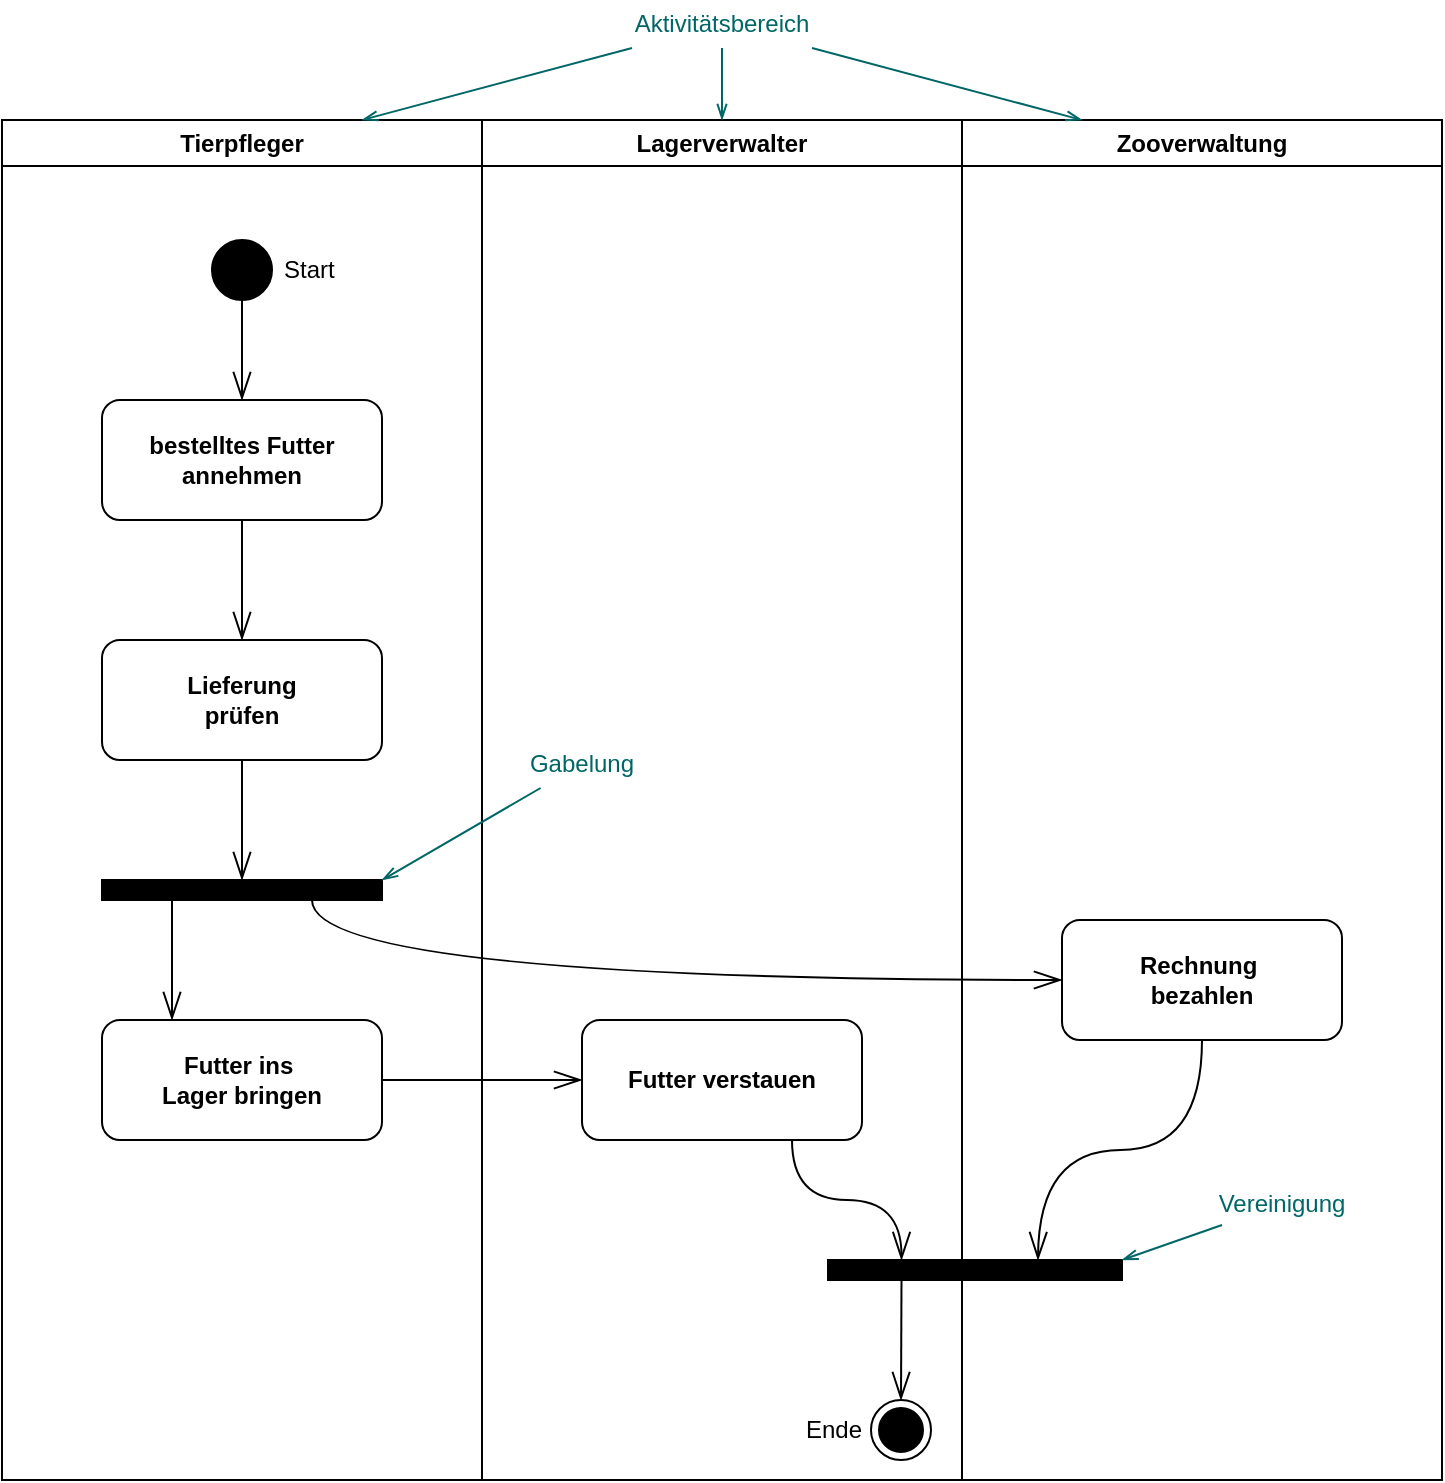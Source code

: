 <mxfile version="22.0.8" type="device">
  <diagram name="Page-1" id="e7e014a7-5840-1c2e-5031-d8a46d1fe8dd">
    <mxGraphModel dx="701" dy="431" grid="1" gridSize="10" guides="1" tooltips="1" connect="1" arrows="1" fold="1" page="1" pageScale="1" pageWidth="1169" pageHeight="826" background="none" math="0" shadow="0">
      <root>
        <mxCell id="0" />
        <mxCell id="1" parent="0" />
        <mxCell id="2" value="Tierpfleger" style="swimlane;whiteSpace=wrap" parent="1" vertex="1">
          <mxGeometry x="200" y="80" width="240" height="680" as="geometry">
            <mxRectangle x="200" y="80" width="90" height="30" as="alternateBounds" />
          </mxGeometry>
        </mxCell>
        <mxCell id="B75Brsx6ZmAhKw7WbpSk-41" value="bestelltes Futter annehmen" style="rounded=1;whiteSpace=wrap;html=1;fontStyle=1" parent="2" vertex="1">
          <mxGeometry x="50" y="140" width="140" height="60" as="geometry" />
        </mxCell>
        <mxCell id="B75Brsx6ZmAhKw7WbpSk-42" value="&lt;div&gt;Lieferung&lt;/div&gt;&lt;div&gt;prüfen&lt;br&gt;&lt;/div&gt;" style="rounded=1;whiteSpace=wrap;html=1;fontStyle=1" parent="2" vertex="1">
          <mxGeometry x="50" y="260" width="140" height="60" as="geometry" />
        </mxCell>
        <mxCell id="B75Brsx6ZmAhKw7WbpSk-43" value="&lt;div&gt;Futter ins&amp;nbsp;&lt;/div&gt;&lt;div&gt;Lager bringen&lt;/div&gt;" style="rounded=1;whiteSpace=wrap;html=1;fontStyle=1" parent="2" vertex="1">
          <mxGeometry x="50" y="450" width="140" height="60" as="geometry" />
        </mxCell>
        <mxCell id="B75Brsx6ZmAhKw7WbpSk-44" value="" style="whiteSpace=wrap;html=1;rounded=0;shadow=0;comic=0;labelBackgroundColor=none;strokeWidth=1;fillColor=#000000;fontFamily=Verdana;fontSize=12;align=center;rotation=0;" parent="2" vertex="1">
          <mxGeometry x="50" y="380" width="140" height="10" as="geometry" />
        </mxCell>
        <mxCell id="B75Brsx6ZmAhKw7WbpSk-45" value="" style="endArrow=openThin;html=1;rounded=0;endFill=0;endSize=12;" parent="2" source="B75Brsx6ZmAhKw7WbpSk-41" target="B75Brsx6ZmAhKw7WbpSk-42" edge="1">
          <mxGeometry width="50" height="50" relative="1" as="geometry">
            <mxPoint x="105" y="120" as="sourcePoint" />
            <mxPoint x="165" y="120" as="targetPoint" />
          </mxGeometry>
        </mxCell>
        <mxCell id="B75Brsx6ZmAhKw7WbpSk-46" value="" style="endArrow=openThin;html=1;rounded=0;endFill=0;endSize=12;" parent="2" source="B75Brsx6ZmAhKw7WbpSk-42" target="B75Brsx6ZmAhKw7WbpSk-44" edge="1">
          <mxGeometry width="50" height="50" relative="1" as="geometry">
            <mxPoint x="267" y="105" as="sourcePoint" />
            <mxPoint x="335" y="290" as="targetPoint" />
          </mxGeometry>
        </mxCell>
        <mxCell id="B75Brsx6ZmAhKw7WbpSk-47" value="" style="endArrow=openThin;html=1;rounded=0;endFill=0;endSize=12;entryX=0.25;entryY=0;entryDx=0;entryDy=0;exitX=0.25;exitY=1;exitDx=0;exitDy=0;" parent="2" source="B75Brsx6ZmAhKw7WbpSk-44" target="B75Brsx6ZmAhKw7WbpSk-43" edge="1">
          <mxGeometry width="50" height="50" relative="1" as="geometry">
            <mxPoint x="85" y="410" as="sourcePoint" />
            <mxPoint x="100" y="440" as="targetPoint" />
          </mxGeometry>
        </mxCell>
        <mxCell id="B75Brsx6ZmAhKw7WbpSk-48" value="Start" style="ellipse;fillColor=strokeColor;html=1;verticalAlign=middle;align=left;spacingLeft=4;labelPosition=right;verticalLabelPosition=middle;" parent="2" vertex="1">
          <mxGeometry x="105" y="60" width="30" height="30" as="geometry" />
        </mxCell>
        <mxCell id="B75Brsx6ZmAhKw7WbpSk-49" value="" style="endArrow=openThin;html=1;rounded=0;endFill=0;endSize=12;" parent="2" source="B75Brsx6ZmAhKw7WbpSk-48" target="B75Brsx6ZmAhKw7WbpSk-41" edge="1">
          <mxGeometry width="50" height="50" relative="1" as="geometry">
            <mxPoint x="45" y="70" as="sourcePoint" />
            <mxPoint x="155" y="110" as="targetPoint" />
          </mxGeometry>
        </mxCell>
        <mxCell id="3" value="Lagerverwalter" style="swimlane;whiteSpace=wrap" parent="1" vertex="1">
          <mxGeometry x="440" y="80" width="240" height="680" as="geometry">
            <mxRectangle x="440" y="80" width="90" height="30" as="alternateBounds" />
          </mxGeometry>
        </mxCell>
        <mxCell id="B75Brsx6ZmAhKw7WbpSk-50" value="" style="whiteSpace=wrap;html=1;rounded=0;shadow=0;comic=0;labelBackgroundColor=none;strokeWidth=1;fillColor=#000000;fontFamily=Verdana;fontSize=12;align=center;rotation=0;" parent="3" vertex="1">
          <mxGeometry x="173" y="570" width="147" height="10" as="geometry" />
        </mxCell>
        <mxCell id="B75Brsx6ZmAhKw7WbpSk-53" value="Ende" style="ellipse;html=1;shape=endState;fillColor=strokeColor;labelPosition=left;verticalLabelPosition=middle;align=right;verticalAlign=middle;spacingRight=4;" parent="3" vertex="1">
          <mxGeometry x="194.5" y="640" width="30" height="30" as="geometry" />
        </mxCell>
        <mxCell id="B75Brsx6ZmAhKw7WbpSk-54" value="" style="endArrow=openThin;html=1;rounded=0;endFill=0;endSize=12;exitX=0.25;exitY=1;exitDx=0;exitDy=0;" parent="3" source="B75Brsx6ZmAhKw7WbpSk-50" target="B75Brsx6ZmAhKw7WbpSk-53" edge="1">
          <mxGeometry width="50" height="50" relative="1" as="geometry">
            <mxPoint x="162.5" y="400" as="sourcePoint" />
            <mxPoint x="132.5" y="370" as="targetPoint" />
          </mxGeometry>
        </mxCell>
        <mxCell id="B75Brsx6ZmAhKw7WbpSk-52" value="Futter verstauen" style="rounded=1;whiteSpace=wrap;html=1;fontStyle=1" parent="3" vertex="1">
          <mxGeometry x="50" y="450" width="140" height="60" as="geometry" />
        </mxCell>
        <mxCell id="B75Brsx6ZmAhKw7WbpSk-51" value="" style="endArrow=openThin;html=1;rounded=0;endFill=0;endSize=12;entryX=0.25;entryY=0;entryDx=0;entryDy=0;edgeStyle=orthogonalEdgeStyle;curved=1;exitX=0.75;exitY=1;exitDx=0;exitDy=0;" parent="3" source="B75Brsx6ZmAhKw7WbpSk-52" target="B75Brsx6ZmAhKw7WbpSk-50" edge="1">
          <mxGeometry width="50" height="50" relative="1" as="geometry">
            <mxPoint x="112.5" y="540" as="sourcePoint" />
            <mxPoint x="92.5" y="560" as="targetPoint" />
          </mxGeometry>
        </mxCell>
        <mxCell id="B75Brsx6ZmAhKw7WbpSk-64" value="Gabelung" style="text;html=1;strokeColor=none;fillColor=none;align=center;verticalAlign=middle;whiteSpace=wrap;rounded=0;fontColor=#006666;" parent="3" vertex="1">
          <mxGeometry x="20" y="310" width="60" height="24" as="geometry" />
        </mxCell>
        <mxCell id="4" value="Zooverwaltung" style="swimlane;whiteSpace=wrap" parent="1" vertex="1">
          <mxGeometry x="680" y="80" width="240" height="680" as="geometry">
            <mxRectangle x="680" y="80" width="90" height="30" as="alternateBounds" />
          </mxGeometry>
        </mxCell>
        <mxCell id="B75Brsx6ZmAhKw7WbpSk-56" value="&lt;div&gt;Rechnung&amp;nbsp;&lt;/div&gt;&lt;div&gt;bezahlen&lt;/div&gt;" style="rounded=1;whiteSpace=wrap;html=1;fontStyle=1" parent="4" vertex="1">
          <mxGeometry x="50" y="400" width="140" height="60" as="geometry" />
        </mxCell>
        <mxCell id="B75Brsx6ZmAhKw7WbpSk-57" value="" style="endArrow=openThin;html=1;rounded=0;endFill=0;endSize=12;entryX=0.75;entryY=0;entryDx=0;entryDy=0;exitX=0.5;exitY=1;exitDx=0;exitDy=0;edgeStyle=orthogonalEdgeStyle;curved=1;" parent="4" source="B75Brsx6ZmAhKw7WbpSk-56" edge="1">
          <mxGeometry width="50" height="50" relative="1" as="geometry">
            <mxPoint x="88" y="520" as="sourcePoint" />
            <mxPoint x="38" y="570" as="targetPoint" />
          </mxGeometry>
        </mxCell>
        <mxCell id="B75Brsx6ZmAhKw7WbpSk-62" value="Vereinigung" style="text;html=1;strokeColor=none;fillColor=none;align=center;verticalAlign=middle;whiteSpace=wrap;rounded=0;fontColor=#006666;" parent="4" vertex="1">
          <mxGeometry x="130" y="530" width="60" height="24" as="geometry" />
        </mxCell>
        <mxCell id="B75Brsx6ZmAhKw7WbpSk-63" value="" style="endArrow=openThin;html=1;rounded=0;strokeColor=#006666;endFill=0;" parent="4" source="B75Brsx6ZmAhKw7WbpSk-62" edge="1">
          <mxGeometry width="50" height="50" relative="1" as="geometry">
            <mxPoint x="-201" y="350" as="sourcePoint" />
            <mxPoint x="80" y="570" as="targetPoint" />
          </mxGeometry>
        </mxCell>
        <mxCell id="B75Brsx6ZmAhKw7WbpSk-58" value="" style="endArrow=openThin;html=1;rounded=0;endFill=0;endSize=12;entryX=0;entryY=0.5;entryDx=0;entryDy=0;edgeStyle=orthogonalEdgeStyle;curved=1;exitX=0.75;exitY=1;exitDx=0;exitDy=0;" parent="1" source="B75Brsx6ZmAhKw7WbpSk-44" target="B75Brsx6ZmAhKw7WbpSk-56" edge="1">
          <mxGeometry width="50" height="50" relative="1" as="geometry">
            <mxPoint x="350" y="500" as="sourcePoint" />
            <mxPoint x="558" y="440" as="targetPoint" />
          </mxGeometry>
        </mxCell>
        <mxCell id="B75Brsx6ZmAhKw7WbpSk-65" value="" style="endArrow=openThin;html=1;rounded=0;strokeColor=#006666;endFill=0;entryX=1;entryY=0;entryDx=0;entryDy=0;" parent="1" source="B75Brsx6ZmAhKw7WbpSk-64" target="B75Brsx6ZmAhKw7WbpSk-44" edge="1">
          <mxGeometry width="50" height="50" relative="1" as="geometry">
            <mxPoint x="196" y="104" as="sourcePoint" />
            <mxPoint x="390" y="454" as="targetPoint" />
          </mxGeometry>
        </mxCell>
        <mxCell id="Ts4E955SmJLoHfx_hqqQ-12" value="" style="endArrow=openThin;html=1;rounded=0;endFill=0;endSize=12;" parent="1" source="B75Brsx6ZmAhKw7WbpSk-43" target="B75Brsx6ZmAhKw7WbpSk-52" edge="1">
          <mxGeometry width="50" height="50" relative="1" as="geometry">
            <mxPoint x="295" y="480" as="sourcePoint" />
            <mxPoint x="295" y="540" as="targetPoint" />
          </mxGeometry>
        </mxCell>
        <mxCell id="YIORAXxPmRggI_r0fkTX-4" value="Aktivitätsbereich" style="text;html=1;strokeColor=none;fillColor=none;align=center;verticalAlign=middle;whiteSpace=wrap;rounded=0;fontColor=#006666;" vertex="1" parent="1">
          <mxGeometry x="500" y="20" width="120" height="24" as="geometry" />
        </mxCell>
        <mxCell id="YIORAXxPmRggI_r0fkTX-5" value="" style="endArrow=openThin;html=1;rounded=0;strokeColor=#006666;endFill=0;entryX=0.75;entryY=0;entryDx=0;entryDy=0;" edge="1" parent="1" source="YIORAXxPmRggI_r0fkTX-4" target="2">
          <mxGeometry width="50" height="50" relative="1" as="geometry">
            <mxPoint x="449" y="10" as="sourcePoint" />
            <mxPoint x="370" y="56" as="targetPoint" />
          </mxGeometry>
        </mxCell>
        <mxCell id="YIORAXxPmRggI_r0fkTX-6" value="" style="endArrow=openThin;html=1;rounded=0;strokeColor=#006666;endFill=0;entryX=0.5;entryY=0;entryDx=0;entryDy=0;" edge="1" parent="1" source="YIORAXxPmRggI_r0fkTX-4" target="3">
          <mxGeometry width="50" height="50" relative="1" as="geometry">
            <mxPoint x="525" y="54" as="sourcePoint" />
            <mxPoint x="390" y="90" as="targetPoint" />
          </mxGeometry>
        </mxCell>
        <mxCell id="YIORAXxPmRggI_r0fkTX-7" value="" style="endArrow=openThin;html=1;rounded=0;strokeColor=#006666;endFill=0;entryX=0.25;entryY=0;entryDx=0;entryDy=0;" edge="1" parent="1" source="YIORAXxPmRggI_r0fkTX-4" target="4">
          <mxGeometry width="50" height="50" relative="1" as="geometry">
            <mxPoint x="535" y="64" as="sourcePoint" />
            <mxPoint x="400" y="100" as="targetPoint" />
          </mxGeometry>
        </mxCell>
      </root>
    </mxGraphModel>
  </diagram>
</mxfile>
